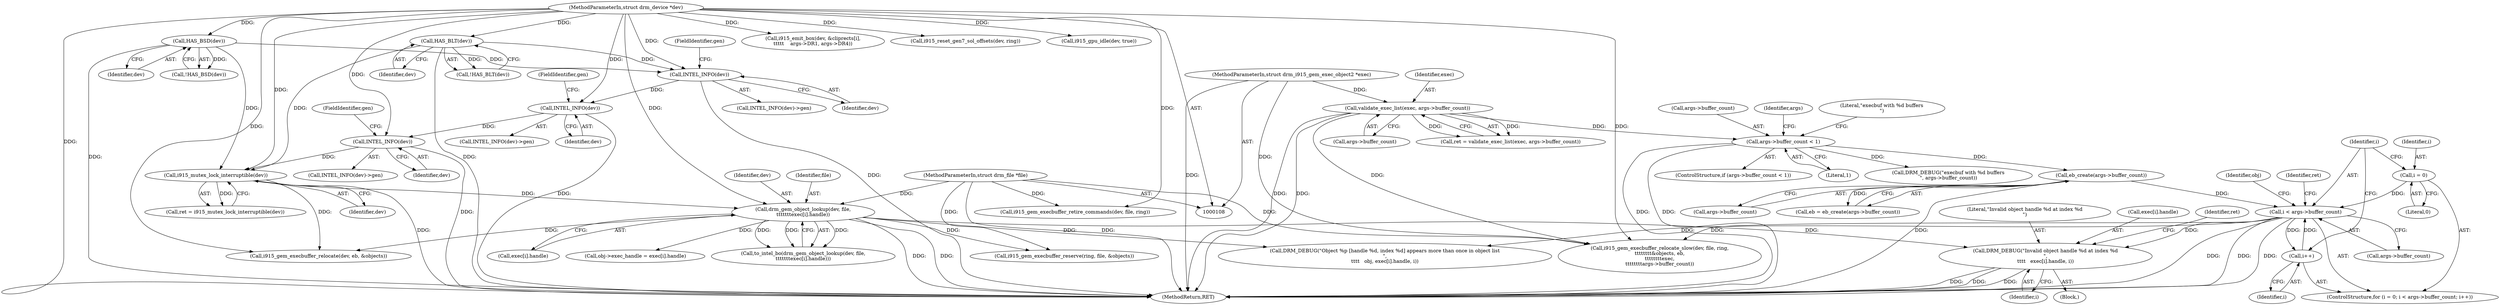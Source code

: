 digraph "0_linux_44afb3a04391a74309d16180d1e4f8386fdfa745@array" {
"1000482" [label="(Call,DRM_DEBUG(\"Invalid object handle %d at index %d\n\",\n\t\t\t\t   exec[i].handle, i))"];
"1000466" [label="(Call,drm_gem_object_lookup(dev, file,\n\t\t\t\t\t\t\texec[i].handle))"];
"1000404" [label="(Call,i915_mutex_lock_interruptible(dev))"];
"1000178" [label="(Call,HAS_BSD(dev))"];
"1000109" [label="(MethodParameterIn,struct drm_device *dev)"];
"1000198" [label="(Call,HAS_BLT(dev))"];
"1000287" [label="(Call,INTEL_INFO(dev))"];
"1000274" [label="(Call,INTEL_INFO(dev))"];
"1000263" [label="(Call,INTEL_INFO(dev))"];
"1000111" [label="(MethodParameterIn,struct drm_file *file)"];
"1000454" [label="(Call,i < args->buffer_count)"];
"1000459" [label="(Call,i++)"];
"1000451" [label="(Call,i = 0)"];
"1000428" [label="(Call,eb_create(args->buffer_count))"];
"1000303" [label="(Call,args->buffer_count < 1)"];
"1000148" [label="(Call,validate_exec_list(exec, args->buffer_count))"];
"1000113" [label="(MethodParameterIn,struct drm_i915_gem_exec_object2 *exec)"];
"1000109" [label="(MethodParameterIn,struct drm_device *dev)"];
"1000429" [label="(Call,args->buffer_count)"];
"1000197" [label="(Call,!HAS_BLT(dev))"];
"1000111" [label="(MethodParameterIn,struct drm_file *file)"];
"1000546" [label="(Call,i915_gem_execbuffer_reserve(ring, file, &objects))"];
"1000276" [label="(FieldIdentifier,gen)"];
"1000302" [label="(ControlStructure,if (args->buffer_count < 1))"];
"1000465" [label="(Call,to_intel_bo(drm_gem_object_lookup(dev, file,\n\t\t\t\t\t\t\texec[i].handle)))"];
"1000450" [label="(ControlStructure,for (i = 0; i < args->buffer_count; i++))"];
"1000459" [label="(Call,i++)"];
"1000467" [label="(Identifier,dev)"];
"1000113" [label="(MethodParameterIn,struct drm_i915_gem_exec_object2 *exec)"];
"1000460" [label="(Identifier,i)"];
"1000572" [label="(Call,i915_gem_execbuffer_relocate_slow(dev, file, ring,\n\t\t\t\t\t\t\t\t&objects, eb,\n\t\t\t\t\t\t\t\texec,\n\t\t\t\t\t\t\t\targs->buffer_count))"];
"1000274" [label="(Call,INTEL_INFO(dev))"];
"1000484" [label="(Call,exec[i].handle)"];
"1000503" [label="(Call,DRM_DEBUG(\"Object %p [handle %d, index %d] appears more than once in object list\n\",\n\t\t\t\t   obj, exec[i].handle, i))"];
"1000428" [label="(Call,eb_create(args->buffer_count))"];
"1000452" [label="(Identifier,i)"];
"1000456" [label="(Call,args->buffer_count)"];
"1000264" [label="(Identifier,dev)"];
"1000455" [label="(Identifier,i)"];
"1000464" [label="(Identifier,obj)"];
"1000198" [label="(Call,HAS_BLT(dev))"];
"1000481" [label="(Block,)"];
"1000454" [label="(Call,i < args->buffer_count)"];
"1000468" [label="(Identifier,file)"];
"1000453" [label="(Literal,0)"];
"1000556" [label="(Call,i915_gem_execbuffer_relocate(dev, eb, &objects))"];
"1000307" [label="(Literal,1)"];
"1000402" [label="(Call,ret = i915_mutex_lock_interruptible(dev))"];
"1000177" [label="(Call,!HAS_BSD(dev))"];
"1000404" [label="(Call,i915_mutex_lock_interruptible(dev))"];
"1000273" [label="(Call,INTEL_INFO(dev)->gen)"];
"1000178" [label="(Call,HAS_BSD(dev))"];
"1000834" [label="(MethodReturn,RET)"];
"1000303" [label="(Call,args->buffer_count < 1)"];
"1000310" [label="(Literal,\"execbuf with %d buffers\n\")"];
"1000545" [label="(Identifier,ret)"];
"1000304" [label="(Call,args->buffer_count)"];
"1000491" [label="(Identifier,ret)"];
"1000286" [label="(Call,INTEL_INFO(dev)->gen)"];
"1000199" [label="(Identifier,dev)"];
"1000309" [label="(Call,DRM_DEBUG(\"execbuf with %d buffers\n\", args->buffer_count))"];
"1000469" [label="(Call,exec[i].handle)"];
"1000148" [label="(Call,validate_exec_list(exec, args->buffer_count))"];
"1000489" [label="(Identifier,i)"];
"1000262" [label="(Call,INTEL_INFO(dev)->gen)"];
"1000760" [label="(Call,i915_emit_box(dev, &cliprects[i],\n\t\t\t\t\t    args->DR1, args->DR4))"];
"1000405" [label="(Identifier,dev)"];
"1000720" [label="(Call,i915_reset_gen7_sol_offsets(dev, ring))"];
"1000426" [label="(Call,eb = eb_create(args->buffer_count))"];
"1000150" [label="(Call,args->buffer_count)"];
"1000275" [label="(Identifier,dev)"];
"1000287" [label="(Call,INTEL_INFO(dev))"];
"1000146" [label="(Call,ret = validate_exec_list(exec, args->buffer_count))"];
"1000483" [label="(Literal,\"Invalid object handle %d at index %d\n\")"];
"1000482" [label="(Call,DRM_DEBUG(\"Invalid object handle %d at index %d\n\",\n\t\t\t\t   exec[i].handle, i))"];
"1000466" [label="(Call,drm_gem_object_lookup(dev, file,\n\t\t\t\t\t\t\texec[i].handle))"];
"1000651" [label="(Call,i915_gpu_idle(dev, true))"];
"1000265" [label="(FieldIdentifier,gen)"];
"1000179" [label="(Identifier,dev)"];
"1000320" [label="(Identifier,args)"];
"1000263" [label="(Call,INTEL_INFO(dev))"];
"1000289" [label="(FieldIdentifier,gen)"];
"1000451" [label="(Call,i = 0)"];
"1000149" [label="(Identifier,exec)"];
"1000524" [label="(Call,obj->exec_handle = exec[i].handle)"];
"1000800" [label="(Call,i915_gem_execbuffer_retire_commands(dev, file, ring))"];
"1000288" [label="(Identifier,dev)"];
"1000482" -> "1000481"  [label="AST: "];
"1000482" -> "1000489"  [label="CFG: "];
"1000483" -> "1000482"  [label="AST: "];
"1000484" -> "1000482"  [label="AST: "];
"1000489" -> "1000482"  [label="AST: "];
"1000491" -> "1000482"  [label="CFG: "];
"1000482" -> "1000834"  [label="DDG: "];
"1000482" -> "1000834"  [label="DDG: "];
"1000482" -> "1000834"  [label="DDG: "];
"1000466" -> "1000482"  [label="DDG: "];
"1000454" -> "1000482"  [label="DDG: "];
"1000466" -> "1000465"  [label="AST: "];
"1000466" -> "1000469"  [label="CFG: "];
"1000467" -> "1000466"  [label="AST: "];
"1000468" -> "1000466"  [label="AST: "];
"1000469" -> "1000466"  [label="AST: "];
"1000465" -> "1000466"  [label="CFG: "];
"1000466" -> "1000834"  [label="DDG: "];
"1000466" -> "1000834"  [label="DDG: "];
"1000466" -> "1000465"  [label="DDG: "];
"1000466" -> "1000465"  [label="DDG: "];
"1000466" -> "1000465"  [label="DDG: "];
"1000404" -> "1000466"  [label="DDG: "];
"1000109" -> "1000466"  [label="DDG: "];
"1000111" -> "1000466"  [label="DDG: "];
"1000466" -> "1000503"  [label="DDG: "];
"1000466" -> "1000524"  [label="DDG: "];
"1000466" -> "1000546"  [label="DDG: "];
"1000466" -> "1000556"  [label="DDG: "];
"1000404" -> "1000402"  [label="AST: "];
"1000404" -> "1000405"  [label="CFG: "];
"1000405" -> "1000404"  [label="AST: "];
"1000402" -> "1000404"  [label="CFG: "];
"1000404" -> "1000834"  [label="DDG: "];
"1000404" -> "1000402"  [label="DDG: "];
"1000178" -> "1000404"  [label="DDG: "];
"1000198" -> "1000404"  [label="DDG: "];
"1000287" -> "1000404"  [label="DDG: "];
"1000109" -> "1000404"  [label="DDG: "];
"1000404" -> "1000556"  [label="DDG: "];
"1000178" -> "1000177"  [label="AST: "];
"1000178" -> "1000179"  [label="CFG: "];
"1000179" -> "1000178"  [label="AST: "];
"1000177" -> "1000178"  [label="CFG: "];
"1000178" -> "1000834"  [label="DDG: "];
"1000178" -> "1000177"  [label="DDG: "];
"1000109" -> "1000178"  [label="DDG: "];
"1000178" -> "1000263"  [label="DDG: "];
"1000109" -> "1000108"  [label="AST: "];
"1000109" -> "1000834"  [label="DDG: "];
"1000109" -> "1000198"  [label="DDG: "];
"1000109" -> "1000263"  [label="DDG: "];
"1000109" -> "1000274"  [label="DDG: "];
"1000109" -> "1000287"  [label="DDG: "];
"1000109" -> "1000556"  [label="DDG: "];
"1000109" -> "1000572"  [label="DDG: "];
"1000109" -> "1000651"  [label="DDG: "];
"1000109" -> "1000720"  [label="DDG: "];
"1000109" -> "1000760"  [label="DDG: "];
"1000109" -> "1000800"  [label="DDG: "];
"1000198" -> "1000197"  [label="AST: "];
"1000198" -> "1000199"  [label="CFG: "];
"1000199" -> "1000198"  [label="AST: "];
"1000197" -> "1000198"  [label="CFG: "];
"1000198" -> "1000834"  [label="DDG: "];
"1000198" -> "1000197"  [label="DDG: "];
"1000198" -> "1000263"  [label="DDG: "];
"1000287" -> "1000286"  [label="AST: "];
"1000287" -> "1000288"  [label="CFG: "];
"1000288" -> "1000287"  [label="AST: "];
"1000289" -> "1000287"  [label="CFG: "];
"1000287" -> "1000834"  [label="DDG: "];
"1000274" -> "1000287"  [label="DDG: "];
"1000274" -> "1000273"  [label="AST: "];
"1000274" -> "1000275"  [label="CFG: "];
"1000275" -> "1000274"  [label="AST: "];
"1000276" -> "1000274"  [label="CFG: "];
"1000274" -> "1000834"  [label="DDG: "];
"1000263" -> "1000274"  [label="DDG: "];
"1000263" -> "1000262"  [label="AST: "];
"1000263" -> "1000264"  [label="CFG: "];
"1000264" -> "1000263"  [label="AST: "];
"1000265" -> "1000263"  [label="CFG: "];
"1000263" -> "1000834"  [label="DDG: "];
"1000111" -> "1000108"  [label="AST: "];
"1000111" -> "1000834"  [label="DDG: "];
"1000111" -> "1000546"  [label="DDG: "];
"1000111" -> "1000572"  [label="DDG: "];
"1000111" -> "1000800"  [label="DDG: "];
"1000454" -> "1000450"  [label="AST: "];
"1000454" -> "1000456"  [label="CFG: "];
"1000455" -> "1000454"  [label="AST: "];
"1000456" -> "1000454"  [label="AST: "];
"1000464" -> "1000454"  [label="CFG: "];
"1000545" -> "1000454"  [label="CFG: "];
"1000454" -> "1000834"  [label="DDG: "];
"1000454" -> "1000834"  [label="DDG: "];
"1000454" -> "1000834"  [label="DDG: "];
"1000459" -> "1000454"  [label="DDG: "];
"1000451" -> "1000454"  [label="DDG: "];
"1000428" -> "1000454"  [label="DDG: "];
"1000454" -> "1000459"  [label="DDG: "];
"1000454" -> "1000503"  [label="DDG: "];
"1000454" -> "1000572"  [label="DDG: "];
"1000459" -> "1000450"  [label="AST: "];
"1000459" -> "1000460"  [label="CFG: "];
"1000460" -> "1000459"  [label="AST: "];
"1000455" -> "1000459"  [label="CFG: "];
"1000451" -> "1000450"  [label="AST: "];
"1000451" -> "1000453"  [label="CFG: "];
"1000452" -> "1000451"  [label="AST: "];
"1000453" -> "1000451"  [label="AST: "];
"1000455" -> "1000451"  [label="CFG: "];
"1000428" -> "1000426"  [label="AST: "];
"1000428" -> "1000429"  [label="CFG: "];
"1000429" -> "1000428"  [label="AST: "];
"1000426" -> "1000428"  [label="CFG: "];
"1000428" -> "1000834"  [label="DDG: "];
"1000428" -> "1000426"  [label="DDG: "];
"1000303" -> "1000428"  [label="DDG: "];
"1000303" -> "1000302"  [label="AST: "];
"1000303" -> "1000307"  [label="CFG: "];
"1000304" -> "1000303"  [label="AST: "];
"1000307" -> "1000303"  [label="AST: "];
"1000310" -> "1000303"  [label="CFG: "];
"1000320" -> "1000303"  [label="CFG: "];
"1000303" -> "1000834"  [label="DDG: "];
"1000303" -> "1000834"  [label="DDG: "];
"1000148" -> "1000303"  [label="DDG: "];
"1000303" -> "1000309"  [label="DDG: "];
"1000148" -> "1000146"  [label="AST: "];
"1000148" -> "1000150"  [label="CFG: "];
"1000149" -> "1000148"  [label="AST: "];
"1000150" -> "1000148"  [label="AST: "];
"1000146" -> "1000148"  [label="CFG: "];
"1000148" -> "1000834"  [label="DDG: "];
"1000148" -> "1000834"  [label="DDG: "];
"1000148" -> "1000146"  [label="DDG: "];
"1000148" -> "1000146"  [label="DDG: "];
"1000113" -> "1000148"  [label="DDG: "];
"1000148" -> "1000572"  [label="DDG: "];
"1000113" -> "1000108"  [label="AST: "];
"1000113" -> "1000834"  [label="DDG: "];
"1000113" -> "1000572"  [label="DDG: "];
}
